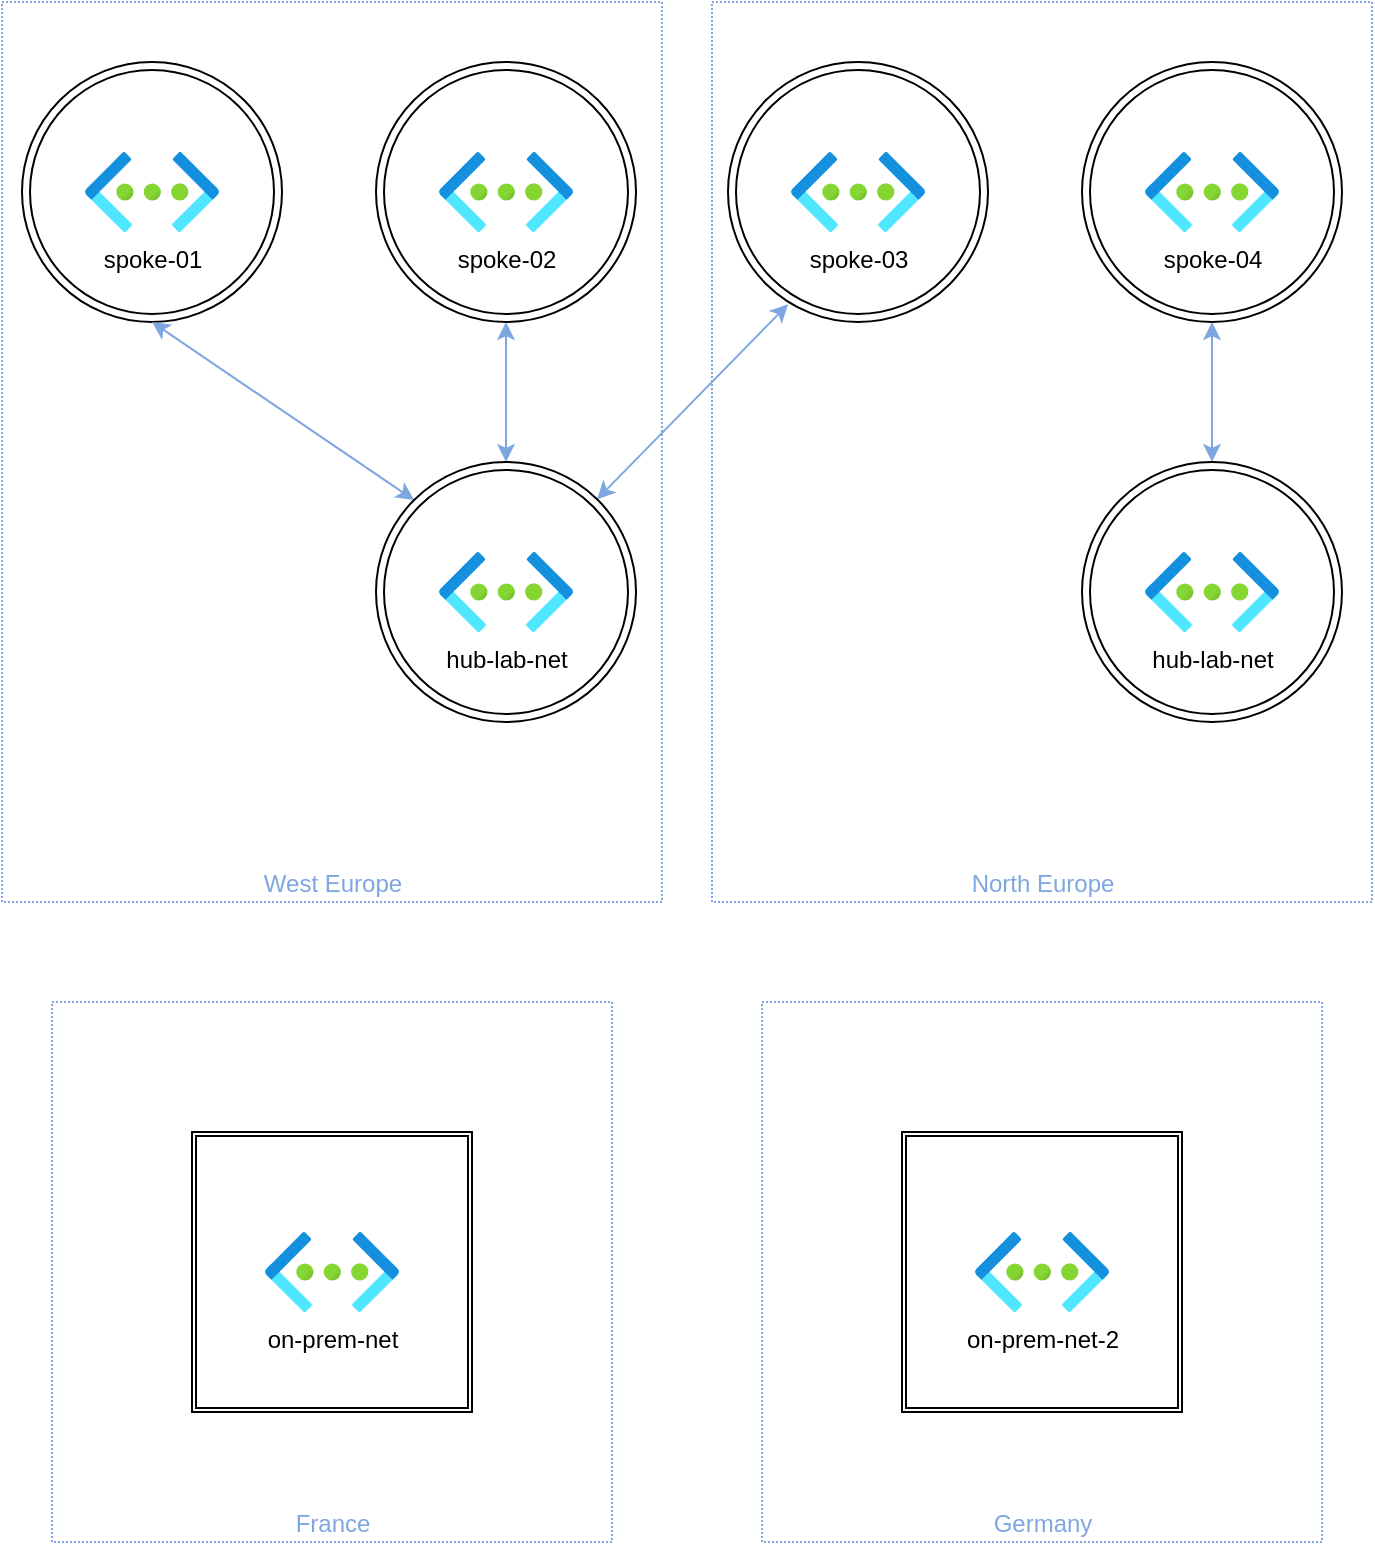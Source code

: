 <mxfile version="20.8.16" type="device"><diagram name="Page-1" id="FFA9UxrkgAWa3RQxIZZn"><mxGraphModel dx="1448" dy="887" grid="1" gridSize="10" guides="1" tooltips="1" connect="1" arrows="1" fold="1" page="1" pageScale="1" pageWidth="850" pageHeight="1100" math="0" shadow="0"><root><mxCell id="0"/><mxCell id="1" parent="0"/><mxCell id="JXWO4xugu6VxWCJeTE2x-30" value="West Europe" style="verticalLabelPosition=middle;verticalAlign=bottom;html=1;shape=mxgraph.basic.rect;fillColor2=none;strokeWidth=1;size=20;indent=5;fillColor=none;strokeColor=#7EA6E0;dashed=1;dashPattern=1 1;fontColor=#7EA6E0;labelPosition=center;align=center;horizontal=1;" vertex="1" parent="1"><mxGeometry x="70" y="40" width="330" height="450" as="geometry"/></mxCell><mxCell id="JXWO4xugu6VxWCJeTE2x-32" value="North Europe" style="verticalLabelPosition=middle;verticalAlign=bottom;html=1;shape=mxgraph.basic.rect;fillColor2=none;strokeWidth=1;size=20;indent=5;fillColor=none;strokeColor=#7EA6E0;dashed=1;dashPattern=1 1;fontColor=#7EA6E0;labelPosition=center;align=center;horizontal=1;" vertex="1" parent="1"><mxGeometry x="425" y="40" width="330" height="450" as="geometry"/></mxCell><mxCell id="JXWO4xugu6VxWCJeTE2x-6" value="" style="group" vertex="1" connectable="0" parent="1"><mxGeometry x="80" y="70" width="130" height="130" as="geometry"/></mxCell><mxCell id="JXWO4xugu6VxWCJeTE2x-3" value="" style="ellipse;shape=doubleEllipse;whiteSpace=wrap;html=1;aspect=fixed;" vertex="1" parent="JXWO4xugu6VxWCJeTE2x-6"><mxGeometry width="130" height="130" as="geometry"/></mxCell><mxCell id="JXWO4xugu6VxWCJeTE2x-4" value="spoke-01" style="aspect=fixed;html=1;points=[];align=center;image;fontSize=12;image=img/lib/azure2/networking/Virtual_Networks.svg;" vertex="1" parent="JXWO4xugu6VxWCJeTE2x-6"><mxGeometry x="31.5" y="45" width="67" height="40" as="geometry"/></mxCell><mxCell id="JXWO4xugu6VxWCJeTE2x-7" value="" style="group" vertex="1" connectable="0" parent="1"><mxGeometry x="257" y="70" width="130" height="130" as="geometry"/></mxCell><mxCell id="JXWO4xugu6VxWCJeTE2x-8" value="" style="ellipse;shape=doubleEllipse;whiteSpace=wrap;html=1;aspect=fixed;" vertex="1" parent="JXWO4xugu6VxWCJeTE2x-7"><mxGeometry width="130" height="130" as="geometry"/></mxCell><mxCell id="JXWO4xugu6VxWCJeTE2x-9" value="spoke-02" style="aspect=fixed;html=1;points=[];align=center;image;fontSize=12;image=img/lib/azure2/networking/Virtual_Networks.svg;" vertex="1" parent="JXWO4xugu6VxWCJeTE2x-7"><mxGeometry x="31.5" y="45" width="67" height="40" as="geometry"/></mxCell><mxCell id="JXWO4xugu6VxWCJeTE2x-11" value="" style="group" vertex="1" connectable="0" parent="1"><mxGeometry x="433" y="70" width="130" height="130" as="geometry"/></mxCell><mxCell id="JXWO4xugu6VxWCJeTE2x-12" value="" style="ellipse;shape=doubleEllipse;whiteSpace=wrap;html=1;aspect=fixed;" vertex="1" parent="JXWO4xugu6VxWCJeTE2x-11"><mxGeometry width="130" height="130" as="geometry"/></mxCell><mxCell id="JXWO4xugu6VxWCJeTE2x-13" value="spoke-03" style="aspect=fixed;html=1;points=[];align=center;image;fontSize=12;image=img/lib/azure2/networking/Virtual_Networks.svg;" vertex="1" parent="JXWO4xugu6VxWCJeTE2x-11"><mxGeometry x="31.5" y="45" width="67" height="40" as="geometry"/></mxCell><mxCell id="JXWO4xugu6VxWCJeTE2x-16" value="" style="group" vertex="1" connectable="0" parent="1"><mxGeometry x="165" y="605" width="140" height="140" as="geometry"/></mxCell><mxCell id="JXWO4xugu6VxWCJeTE2x-14" value="" style="shape=ext;double=1;whiteSpace=wrap;html=1;aspect=fixed;" vertex="1" parent="JXWO4xugu6VxWCJeTE2x-16"><mxGeometry width="140" height="140" as="geometry"/></mxCell><mxCell id="JXWO4xugu6VxWCJeTE2x-15" value="on-prem-net" style="aspect=fixed;html=1;points=[];align=center;image;fontSize=12;image=img/lib/azure2/networking/Virtual_Networks.svg;" vertex="1" parent="JXWO4xugu6VxWCJeTE2x-16"><mxGeometry x="36.5" y="50" width="67" height="40" as="geometry"/></mxCell><mxCell id="JXWO4xugu6VxWCJeTE2x-18" value="" style="group" vertex="1" connectable="0" parent="1"><mxGeometry x="520" y="605" width="140" height="140" as="geometry"/></mxCell><mxCell id="JXWO4xugu6VxWCJeTE2x-19" value="" style="shape=ext;double=1;whiteSpace=wrap;html=1;aspect=fixed;" vertex="1" parent="JXWO4xugu6VxWCJeTE2x-18"><mxGeometry width="140" height="140" as="geometry"/></mxCell><mxCell id="JXWO4xugu6VxWCJeTE2x-20" value="on-prem-net-2" style="aspect=fixed;html=1;points=[];align=center;image;fontSize=12;image=img/lib/azure2/networking/Virtual_Networks.svg;" vertex="1" parent="JXWO4xugu6VxWCJeTE2x-18"><mxGeometry x="36.5" y="50" width="67" height="40" as="geometry"/></mxCell><mxCell id="JXWO4xugu6VxWCJeTE2x-27" value="" style="group" vertex="1" connectable="0" parent="1"><mxGeometry x="610" y="70" width="130" height="130" as="geometry"/></mxCell><mxCell id="JXWO4xugu6VxWCJeTE2x-28" value="" style="ellipse;shape=doubleEllipse;whiteSpace=wrap;html=1;aspect=fixed;" vertex="1" parent="JXWO4xugu6VxWCJeTE2x-27"><mxGeometry width="130" height="130" as="geometry"/></mxCell><mxCell id="JXWO4xugu6VxWCJeTE2x-29" value="spoke-04" style="aspect=fixed;html=1;points=[];align=center;image;fontSize=12;image=img/lib/azure2/networking/Virtual_Networks.svg;" vertex="1" parent="JXWO4xugu6VxWCJeTE2x-27"><mxGeometry x="31.5" y="45" width="67" height="40" as="geometry"/></mxCell><mxCell id="JXWO4xugu6VxWCJeTE2x-33" value="France" style="verticalLabelPosition=middle;verticalAlign=bottom;html=1;shape=mxgraph.basic.rect;fillColor2=none;strokeWidth=1;size=20;indent=5;fillColor=none;strokeColor=#7EA6E0;dashed=1;dashPattern=1 1;fontColor=#7EA6E0;labelPosition=center;align=center;horizontal=1;" vertex="1" parent="1"><mxGeometry x="95" y="540" width="280" height="270" as="geometry"/></mxCell><mxCell id="JXWO4xugu6VxWCJeTE2x-34" value="Germany" style="verticalLabelPosition=middle;verticalAlign=bottom;html=1;shape=mxgraph.basic.rect;fillColor2=none;strokeWidth=1;size=20;indent=5;fillColor=none;strokeColor=#7EA6E0;dashed=1;dashPattern=1 1;fontColor=#7EA6E0;labelPosition=center;align=center;horizontal=1;" vertex="1" parent="1"><mxGeometry x="450" y="540" width="280" height="270" as="geometry"/></mxCell><mxCell id="JXWO4xugu6VxWCJeTE2x-35" value="" style="endArrow=classic;startArrow=classic;html=1;rounded=0;fontColor=#7EA6E0;entryX=0.5;entryY=1;entryDx=0;entryDy=0;exitX=0;exitY=0;exitDx=0;exitDy=0;strokeColor=#7EA6E0;" edge="1" parent="1" source="JXWO4xugu6VxWCJeTE2x-2" target="JXWO4xugu6VxWCJeTE2x-3"><mxGeometry width="50" height="50" relative="1" as="geometry"><mxPoint x="-20" y="310" as="sourcePoint"/><mxPoint x="30" y="180" as="targetPoint"/></mxGeometry></mxCell><mxCell id="JXWO4xugu6VxWCJeTE2x-37" value="" style="endArrow=classic;startArrow=classic;html=1;rounded=0;fontColor=#7EA6E0;entryX=0.231;entryY=0.932;entryDx=0;entryDy=0;strokeColor=#7EA6E0;entryPerimeter=0;" edge="1" parent="1" source="JXWO4xugu6VxWCJeTE2x-2" target="JXWO4xugu6VxWCJeTE2x-12"><mxGeometry width="50" height="50" relative="1" as="geometry"><mxPoint x="312.175" y="277.825" as="sourcePoint"/><mxPoint x="332" y="210" as="targetPoint"/></mxGeometry></mxCell><mxCell id="JXWO4xugu6VxWCJeTE2x-38" value="" style="endArrow=classic;startArrow=classic;html=1;rounded=0;fontColor=#7EA6E0;entryX=0.5;entryY=1;entryDx=0;entryDy=0;exitX=0.5;exitY=0;exitDx=0;exitDy=0;strokeColor=#7EA6E0;" edge="1" parent="1" source="JXWO4xugu6VxWCJeTE2x-25" target="JXWO4xugu6VxWCJeTE2x-28"><mxGeometry width="50" height="50" relative="1" as="geometry"><mxPoint x="340" y="345" as="sourcePoint"/><mxPoint x="473.03" y="201.16" as="targetPoint"/></mxGeometry></mxCell><mxCell id="JXWO4xugu6VxWCJeTE2x-36" value="" style="endArrow=classic;startArrow=classic;html=1;rounded=0;fontColor=#7EA6E0;entryX=0.5;entryY=1;entryDx=0;entryDy=0;strokeColor=#7EA6E0;" edge="1" parent="1" source="JXWO4xugu6VxWCJeTE2x-2" target="JXWO4xugu6VxWCJeTE2x-8"><mxGeometry width="50" height="50" relative="1" as="geometry"><mxPoint x="177.825" y="277.825" as="sourcePoint"/><mxPoint x="155" y="210" as="targetPoint"/></mxGeometry></mxCell><mxCell id="JXWO4xugu6VxWCJeTE2x-39" value="" style="group" vertex="1" connectable="0" parent="1"><mxGeometry x="257" y="270" width="130" height="130" as="geometry"/></mxCell><mxCell id="JXWO4xugu6VxWCJeTE2x-2" value="" style="ellipse;shape=doubleEllipse;whiteSpace=wrap;html=1;aspect=fixed;" vertex="1" parent="JXWO4xugu6VxWCJeTE2x-39"><mxGeometry width="130" height="130" as="geometry"/></mxCell><mxCell id="JXWO4xugu6VxWCJeTE2x-1" value="hub-lab-net" style="aspect=fixed;html=1;points=[];align=center;image;fontSize=12;image=img/lib/azure2/networking/Virtual_Networks.svg;" vertex="1" parent="JXWO4xugu6VxWCJeTE2x-39"><mxGeometry x="31.5" y="45" width="67" height="40" as="geometry"/></mxCell><mxCell id="JXWO4xugu6VxWCJeTE2x-40" value="" style="group" vertex="1" connectable="0" parent="1"><mxGeometry x="610" y="270" width="130" height="130" as="geometry"/></mxCell><mxCell id="JXWO4xugu6VxWCJeTE2x-25" value="" style="ellipse;shape=doubleEllipse;whiteSpace=wrap;html=1;aspect=fixed;" vertex="1" parent="JXWO4xugu6VxWCJeTE2x-40"><mxGeometry width="130" height="130" as="geometry"/></mxCell><mxCell id="JXWO4xugu6VxWCJeTE2x-26" value="hub-lab-net" style="aspect=fixed;html=1;points=[];align=center;image;fontSize=12;image=img/lib/azure2/networking/Virtual_Networks.svg;" vertex="1" parent="JXWO4xugu6VxWCJeTE2x-40"><mxGeometry x="31.5" y="45" width="67" height="40" as="geometry"/></mxCell></root></mxGraphModel></diagram></mxfile>